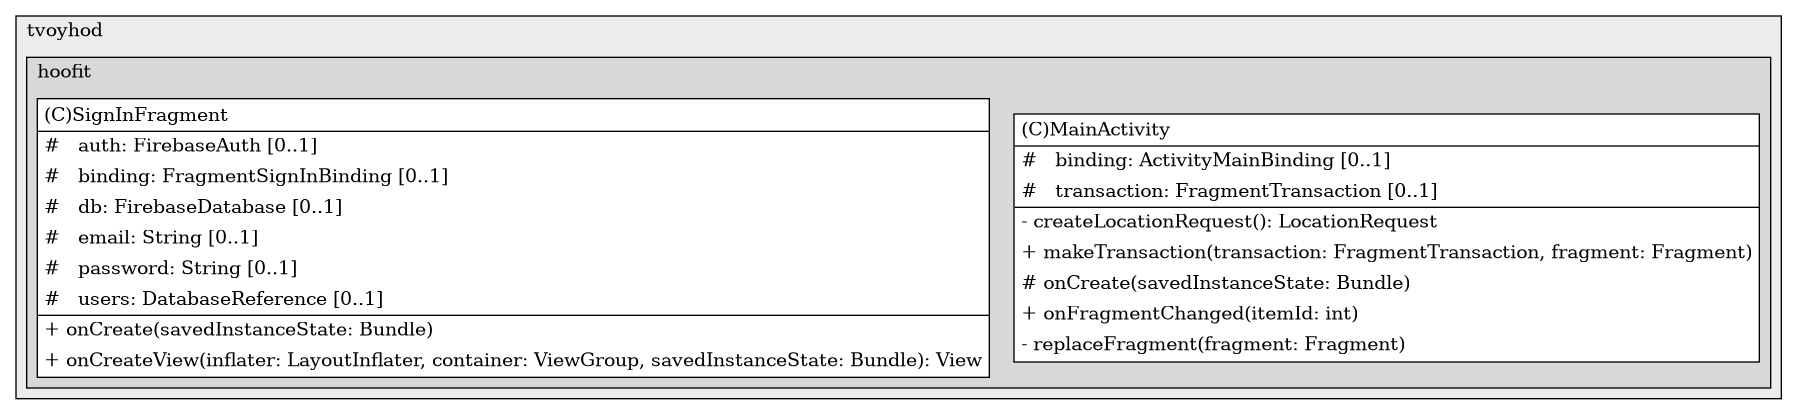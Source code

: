 @startuml

/' diagram meta data start
config=StructureConfiguration;
{
  "projectClassification": {
    "searchMode": "OpenProject", // OpenProject, AllProjects
    "includedProjects": "",
    "pathEndKeywords": "*.impl",
    "isClientPath": "",
    "isClientName": "",
    "isTestPath": "",
    "isTestName": "",
    "isMappingPath": "",
    "isMappingName": "",
    "isDataAccessPath": "",
    "isDataAccessName": "",
    "isDataStructurePath": "",
    "isDataStructureName": "",
    "isInterfaceStructuresPath": "",
    "isInterfaceStructuresName": "",
    "isEntryPointPath": "",
    "isEntryPointName": "",
    "treatFinalFieldsAsMandatory": false
  },
  "graphRestriction": {
    "classPackageExcludeFilter": "",
    "classPackageIncludeFilter": "",
    "classNameExcludeFilter": "",
    "classNameIncludeFilter": "",
    "methodNameExcludeFilter": "",
    "methodNameIncludeFilter": "",
    "removeByInheritance": "", // inheritance/annotation based filtering is done in a second step
    "removeByAnnotation": "",
    "removeByClassPackage": "", // cleanup the graph after inheritance/annotation based filtering is done
    "removeByClassName": "",
    "cutMappings": false,
    "cutEnum": true,
    "cutTests": true,
    "cutClient": true,
    "cutDataAccess": false,
    "cutInterfaceStructures": false,
    "cutDataStructures": false,
    "cutGetterAndSetter": true,
    "cutConstructors": true
  },
  "graphTraversal": {
    "forwardDepth": 6,
    "backwardDepth": 6,
    "classPackageExcludeFilter": "",
    "classPackageIncludeFilter": "",
    "classNameExcludeFilter": "",
    "classNameIncludeFilter": "",
    "methodNameExcludeFilter": "",
    "methodNameIncludeFilter": "",
    "hideMappings": false,
    "hideDataStructures": false,
    "hidePrivateMethods": true,
    "hideInterfaceCalls": true, // indirection: implementation -> interface (is hidden) -> implementation
    "onlyShowApplicationEntryPoints": false, // root node is included
    "useMethodCallsForStructureDiagram": "ForwardOnly" // ForwardOnly, BothDirections, No
  },
  "details": {
    "aggregation": "GroupByClass", // ByClass, GroupByClass, None
    "showClassGenericTypes": true,
    "showMethods": true,
    "showMethodParameterNames": true,
    "showMethodParameterTypes": true,
    "showMethodReturnType": true,
    "showPackageLevels": 2,
    "showDetailedClassStructure": true
  },
  "rootClass": "com.tvoyhod.hoofit.ui.auth.SignInFragment",
  "extensionCallbackMethod": "" // qualified.class.name#methodName - signature: public static String method(String)
}
diagram meta data end '/



digraph g {
    rankdir="TB"
    splines=polyline
    

'nodes 
subgraph cluster_939296559 { 
   	label=tvoyhod
	labeljust=l
	fillcolor="#ececec"
	style=filled
   
   subgraph cluster_1403126406 { 
   	label=hoofit
	labeljust=l
	fillcolor="#d8d8d8"
	style=filled
   
   MainActivity2109978989[
	label=<<TABLE BORDER="1" CELLBORDER="0" CELLPADDING="4" CELLSPACING="0">
<TR><TD ALIGN="LEFT" >(C)MainActivity</TD></TR>
<HR/>
<TR><TD ALIGN="LEFT" >#   binding: ActivityMainBinding [0..1]</TD></TR>
<TR><TD ALIGN="LEFT" >#   transaction: FragmentTransaction [0..1]</TD></TR>
<HR/>
<TR><TD ALIGN="LEFT" >- createLocationRequest(): LocationRequest</TD></TR>
<TR><TD ALIGN="LEFT" >+ makeTransaction(transaction: FragmentTransaction, fragment: Fragment)</TD></TR>
<TR><TD ALIGN="LEFT" ># onCreate(savedInstanceState: Bundle)</TD></TR>
<TR><TD ALIGN="LEFT" >+ onFragmentChanged(itemId: int)</TD></TR>
<TR><TD ALIGN="LEFT" >- replaceFragment(fragment: Fragment)</TD></TR>
</TABLE>>
	style=filled
	margin=0
	shape=plaintext
	fillcolor="#FFFFFF"
];

SignInFragment311158681[
	label=<<TABLE BORDER="1" CELLBORDER="0" CELLPADDING="4" CELLSPACING="0">
<TR><TD ALIGN="LEFT" >(C)SignInFragment</TD></TR>
<HR/>
<TR><TD ALIGN="LEFT" >#   auth: FirebaseAuth [0..1]</TD></TR>
<TR><TD ALIGN="LEFT" >#   binding: FragmentSignInBinding [0..1]</TD></TR>
<TR><TD ALIGN="LEFT" >#   db: FirebaseDatabase [0..1]</TD></TR>
<TR><TD ALIGN="LEFT" >#   email: String [0..1]</TD></TR>
<TR><TD ALIGN="LEFT" >#   password: String [0..1]</TD></TR>
<TR><TD ALIGN="LEFT" >#   users: DatabaseReference [0..1]</TD></TR>
<HR/>
<TR><TD ALIGN="LEFT" >+ onCreate(savedInstanceState: Bundle)</TD></TR>
<TR><TD ALIGN="LEFT" >+ onCreateView(inflater: LayoutInflater, container: ViewGroup, savedInstanceState: Bundle): View</TD></TR>
</TABLE>>
	style=filled
	margin=0
	shape=plaintext
	fillcolor="#FFFFFF"
];
} 
} 

'edges    

    
}
@enduml